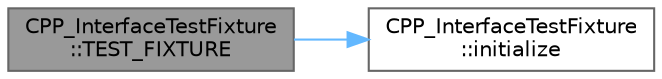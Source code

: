digraph "CPP_InterfaceTestFixture::TEST_FIXTURE"
{
 // LATEX_PDF_SIZE
  bgcolor="transparent";
  edge [fontname=Helvetica,fontsize=10,labelfontname=Helvetica,labelfontsize=10];
  node [fontname=Helvetica,fontsize=10,shape=box,height=0.2,width=0.4];
  rankdir="LR";
  Node1 [id="Node000001",label="CPP_InterfaceTestFixture\l::TEST_FIXTURE",height=0.2,width=0.4,color="gray40", fillcolor="grey60", style="filled", fontcolor="black",tooltip=" "];
  Node1 -> Node2 [id="edge1_Node000001_Node000002",color="steelblue1",style="solid",tooltip=" "];
  Node2 [id="Node000002",label="CPP_InterfaceTestFixture\l::initialize",height=0.2,width=0.4,color="grey40", fillcolor="white", style="filled",URL="$class_c_p_p___interface_test_fixture.html#a3b53bb799428f3b4b284478c48df4e60",tooltip=" "];
}
